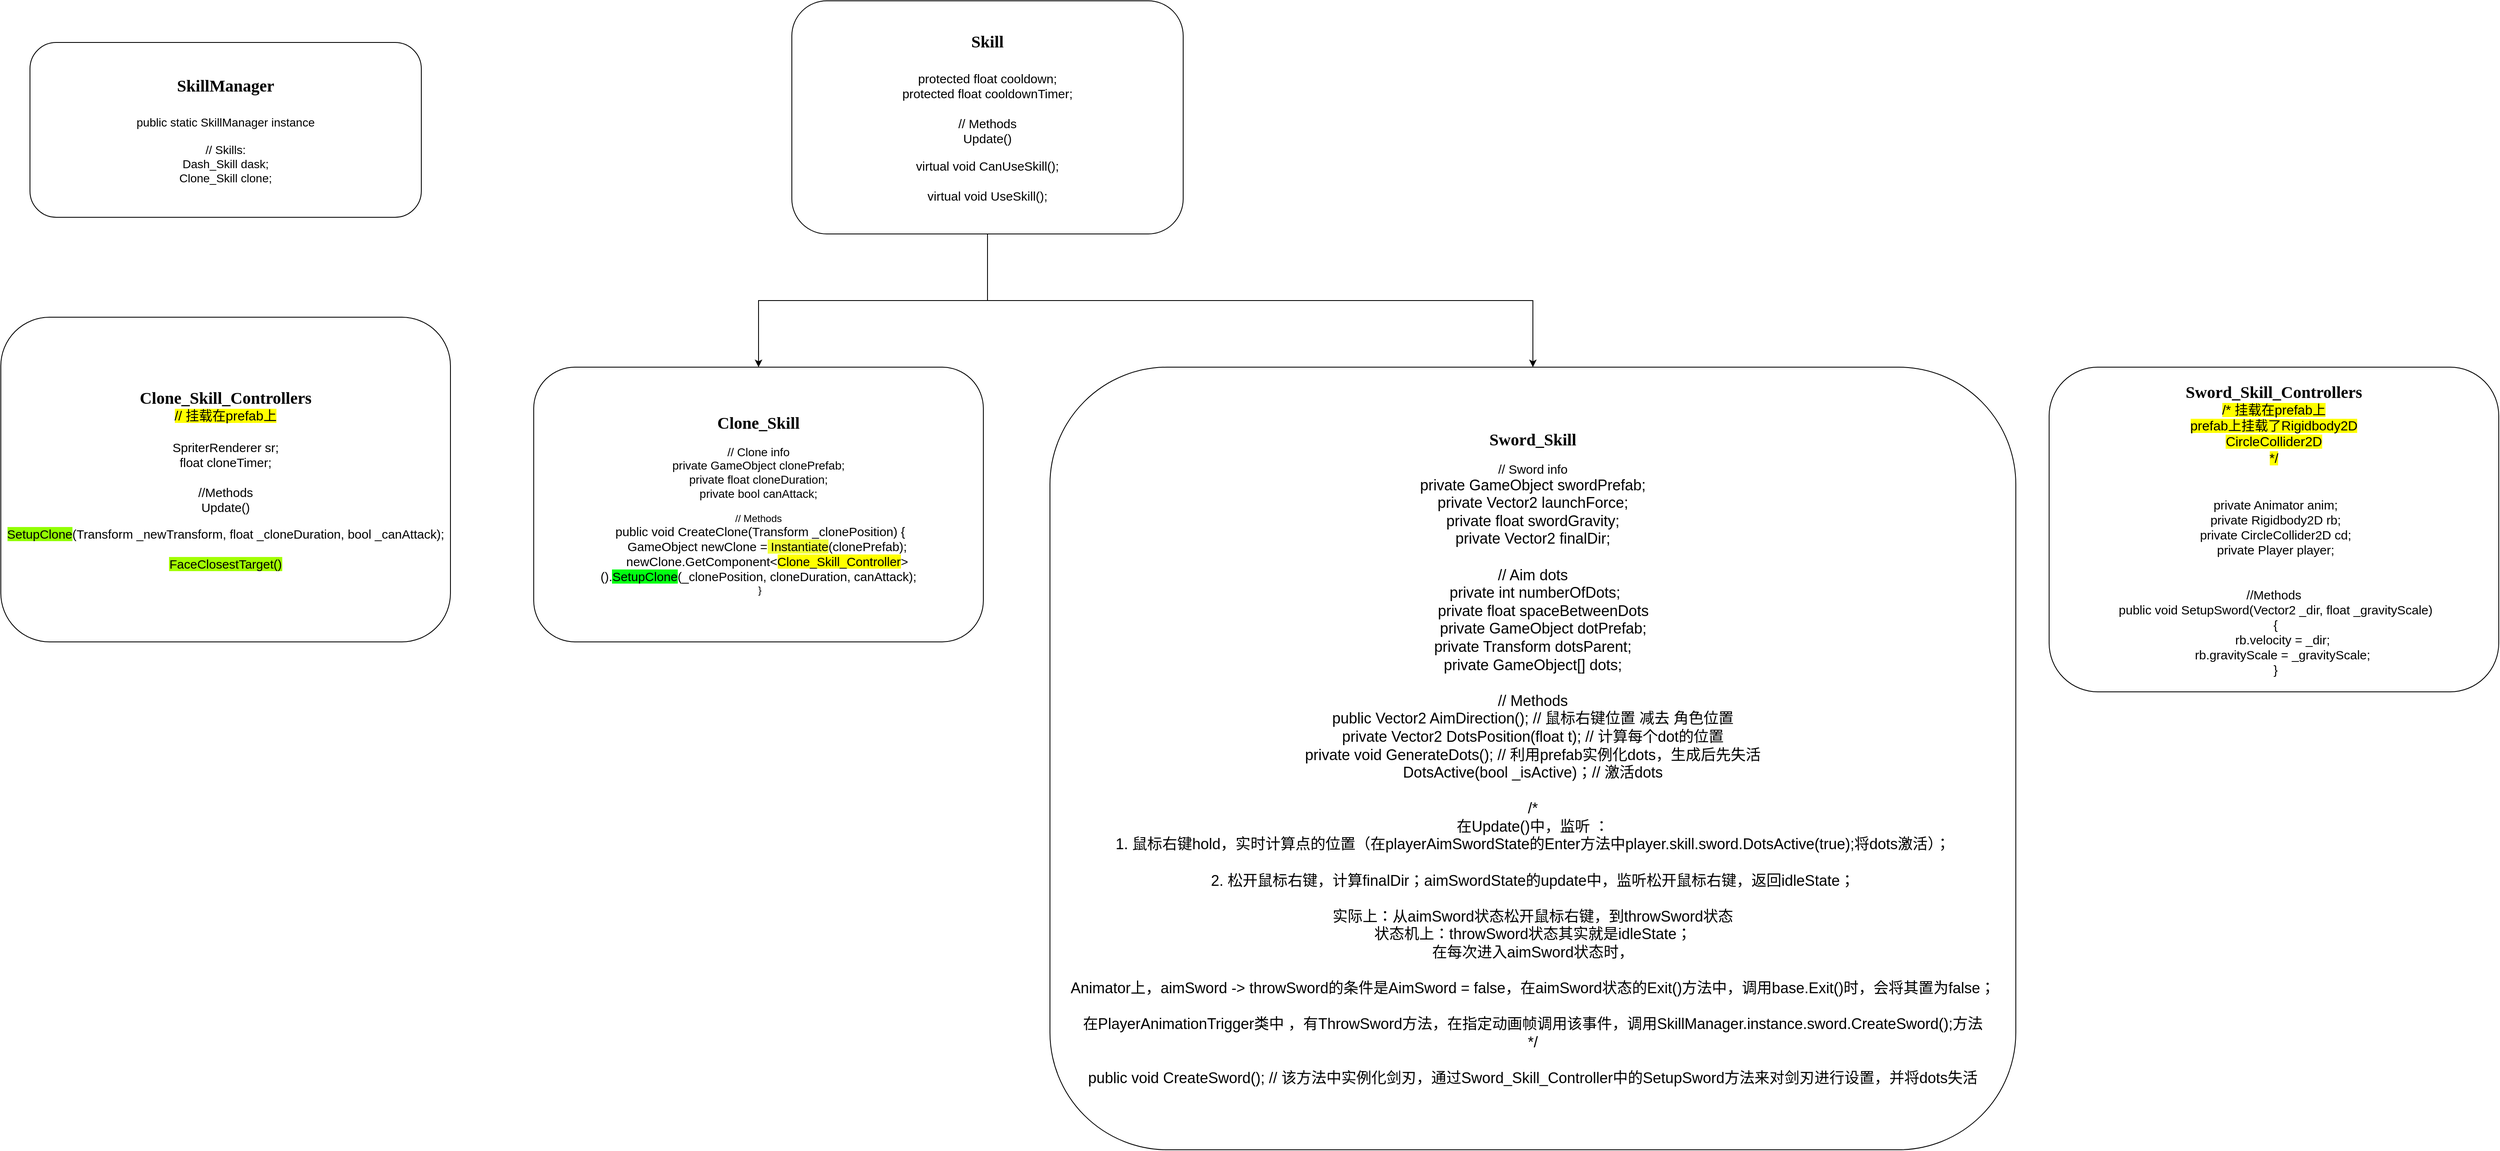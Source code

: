 <mxfile version="26.2.13">
  <diagram name="第 1 页" id="-2ZJdPU1EGzkgh0zn1c5">
    <mxGraphModel dx="3851" dy="1195" grid="1" gridSize="10" guides="1" tooltips="1" connect="1" arrows="1" fold="1" page="1" pageScale="1" pageWidth="827" pageHeight="1169" math="0" shadow="0">
      <root>
        <mxCell id="0" />
        <mxCell id="1" parent="0" />
        <mxCell id="gPpyHjLKl8rGHEcK-XGe-1" value="&lt;b&gt;&lt;font face=&quot;Comic Sans MS&quot; style=&quot;font-size: 20px;&quot;&gt;SkillManager&lt;/font&gt;&lt;/b&gt;&lt;div&gt;&lt;font face=&quot;Comic Sans MS&quot;&gt;&lt;span style=&quot;font-size: 20px;&quot;&gt;&lt;b&gt;&lt;br&gt;&lt;/b&gt;&lt;/span&gt;&lt;/font&gt;&lt;div&gt;&lt;font style=&quot;font-size: 14px;&quot;&gt;public static SkillManager instance&lt;/font&gt;&lt;/div&gt;&lt;div&gt;&lt;font style=&quot;font-size: 14px;&quot;&gt;&lt;br&gt;&lt;/font&gt;&lt;/div&gt;&lt;div&gt;&lt;font style=&quot;font-size: 14px;&quot;&gt;// Skills:&lt;/font&gt;&lt;/div&gt;&lt;div&gt;&lt;font style=&quot;font-size: 14px;&quot;&gt;Dash_Skill dask;&lt;/font&gt;&lt;/div&gt;&lt;div&gt;&lt;font style=&quot;font-size: 14px;&quot;&gt;Clone_Skill clone;&lt;/font&gt;&lt;/div&gt;&lt;/div&gt;" style="rounded=1;whiteSpace=wrap;html=1;" vertex="1" parent="1">
          <mxGeometry x="-895" y="80" width="470" height="210" as="geometry" />
        </mxCell>
        <mxCell id="gPpyHjLKl8rGHEcK-XGe-7" style="edgeStyle=orthogonalEdgeStyle;rounded=0;orthogonalLoop=1;jettySize=auto;html=1;" edge="1" parent="1" source="gPpyHjLKl8rGHEcK-XGe-6" target="gPpyHjLKl8rGHEcK-XGe-2">
          <mxGeometry relative="1" as="geometry" />
        </mxCell>
        <mxCell id="gPpyHjLKl8rGHEcK-XGe-11" style="edgeStyle=orthogonalEdgeStyle;rounded=0;orthogonalLoop=1;jettySize=auto;html=1;" edge="1" parent="1" source="gPpyHjLKl8rGHEcK-XGe-6" target="gPpyHjLKl8rGHEcK-XGe-9">
          <mxGeometry relative="1" as="geometry" />
        </mxCell>
        <mxCell id="gPpyHjLKl8rGHEcK-XGe-6" value="&lt;font face=&quot;Comic Sans MS&quot;&gt;&lt;span style=&quot;font-size: 20px;&quot;&gt;&lt;b&gt;Skill&lt;/b&gt;&lt;/span&gt;&lt;/font&gt;&lt;div&gt;&lt;font face=&quot;Comic Sans MS&quot;&gt;&lt;span style=&quot;font-size: 20px;&quot;&gt;&lt;b&gt;&lt;br&gt;&lt;/b&gt;&lt;/span&gt;&lt;/font&gt;&lt;div&gt;&lt;font style=&quot;font-size: 15px;&quot;&gt;protected float cooldown;&lt;/font&gt;&lt;/div&gt;&lt;div&gt;&lt;font style=&quot;font-size: 15px;&quot;&gt;protected float cooldownTimer;&lt;/font&gt;&lt;/div&gt;&lt;div&gt;&lt;font style=&quot;font-size: 15px;&quot;&gt;&lt;br&gt;&lt;/font&gt;&lt;/div&gt;&lt;div&gt;&lt;span style=&quot;font-size: 15px;&quot;&gt;// Methods&lt;/span&gt;&lt;/div&gt;&lt;div&gt;&lt;span style=&quot;font-size: 15px;&quot;&gt;Update()&lt;/span&gt;&lt;/div&gt;&lt;div&gt;&lt;br&gt;&lt;/div&gt;&lt;div&gt;&lt;font style=&quot;font-size: 15px;&quot;&gt;virtual void CanUseSkill();&lt;/font&gt;&lt;/div&gt;&lt;div&gt;&lt;span style=&quot;font-size: 15px;&quot;&gt;&lt;br&gt;&lt;/span&gt;&lt;/div&gt;&lt;div&gt;&lt;span style=&quot;font-size: 15px;&quot;&gt;virtual void UseSkill();&lt;/span&gt;&lt;/div&gt;&lt;/div&gt;" style="rounded=1;whiteSpace=wrap;html=1;" vertex="1" parent="1">
          <mxGeometry x="20" y="30" width="470" height="280" as="geometry" />
        </mxCell>
        <mxCell id="gPpyHjLKl8rGHEcK-XGe-2" value="&lt;font face=&quot;Comic Sans MS&quot; style=&quot;font-size: 20px;&quot;&gt;&lt;b&gt;Clone_Skill&lt;/b&gt;&lt;/font&gt;&lt;div&gt;&lt;br&gt;&lt;/div&gt;&lt;div&gt;&lt;font style=&quot;font-size: 14px;&quot;&gt;// Clone info&lt;/font&gt;&lt;/div&gt;&lt;div&gt;&lt;font style=&quot;font-size: 14px;&quot;&gt;private GameObject clonePrefab;&lt;/font&gt;&lt;/div&gt;&lt;div&gt;&lt;font style=&quot;font-size: 14px;&quot;&gt;private float cloneDuration;&lt;/font&gt;&lt;/div&gt;&lt;div&gt;&lt;font style=&quot;font-size: 14px;&quot;&gt;private bool canAttack;&lt;/font&gt;&lt;/div&gt;&lt;div&gt;&lt;br&gt;&lt;/div&gt;&lt;div&gt;// Methods&lt;/div&gt;&lt;div&gt;&lt;div&gt;&lt;font style=&quot;font-size: 15px;&quot;&gt;&amp;nbsp;public void CreateClone(Transform _clonePosition)&lt;span style=&quot;background-color: transparent; color: light-dark(rgb(0, 0, 0), rgb(255, 255, 255));&quot;&gt;&amp;nbsp;{&lt;/span&gt;&lt;/font&gt;&lt;/div&gt;&lt;div&gt;&lt;font style=&quot;font-size: 15px;&quot;&gt;&amp;nbsp; &amp;nbsp; &amp;nbsp;GameObject newClone =&lt;span style=&quot;background-color: rgb(241, 255, 57);&quot;&gt; Instantiate&lt;/span&gt;(clonePrefab);&lt;/font&gt;&lt;/div&gt;&lt;div&gt;&lt;font style=&quot;font-size: 15px;&quot;&gt;&amp;nbsp; &amp;nbsp; &amp;nbsp;newClone.GetComponent&amp;lt;&lt;span style=&quot;background-color: rgb(255, 255, 0);&quot;&gt;Clone_Skill_Controller&lt;/span&gt;&amp;gt;().&lt;span style=&quot;background-color: rgb(1, 255, 18);&quot;&gt;SetupClone&lt;/span&gt;(_clonePosition, cloneDuration, canAttack);&lt;/font&gt;&lt;/div&gt;&lt;div&gt;&amp;nbsp;}&lt;/div&gt;&lt;/div&gt;" style="whiteSpace=wrap;html=1;rounded=1;" vertex="1" parent="1">
          <mxGeometry x="-290" y="470" width="540" height="330" as="geometry" />
        </mxCell>
        <mxCell id="gPpyHjLKl8rGHEcK-XGe-5" value="&lt;font face=&quot;Comic Sans MS&quot; style=&quot;font-size: 20px;&quot;&gt;&lt;b&gt;Clone_Skill_Controllers&lt;/b&gt;&lt;/font&gt;&lt;div&gt;&lt;font style=&quot;font-size: 16px; background-color: light-dark(rgb(255, 255, 0), rgb(237, 237, 237));&quot;&gt;// 挂载在prefab上&lt;br&gt;&lt;/font&gt;&lt;/div&gt;&lt;div&gt;&lt;font style=&quot;font-size: 16px; background-color: light-dark(rgb(255, 255, 0), rgb(237, 237, 237));&quot;&gt;&lt;br&gt;&lt;/font&gt;&lt;/div&gt;&lt;div&gt;&lt;span style=&quot;background-color: transparent; color: light-dark(rgb(0, 0, 0), rgb(255, 255, 255));&quot;&gt;&lt;font style=&quot;font-size: 15px;&quot;&gt;SpriterRenderer sr;&lt;/font&gt;&lt;/span&gt;&lt;/div&gt;&lt;div&gt;&lt;span style=&quot;background-color: transparent; color: light-dark(rgb(0, 0, 0), rgb(255, 255, 255));&quot;&gt;&lt;font style=&quot;font-size: 15px;&quot;&gt;float cloneTimer;&lt;/font&gt;&lt;/span&gt;&lt;/div&gt;&lt;div&gt;&lt;span style=&quot;background-color: transparent; color: light-dark(rgb(0, 0, 0), rgb(255, 255, 255));&quot;&gt;&lt;font style=&quot;font-size: 15px;&quot;&gt;&lt;br&gt;&lt;/font&gt;&lt;/span&gt;&lt;/div&gt;&lt;div&gt;&lt;span style=&quot;background-color: transparent; color: light-dark(rgb(0, 0, 0), rgb(255, 255, 255));&quot;&gt;&lt;font style=&quot;font-size: 15px;&quot;&gt;//Methods&lt;/font&gt;&lt;/span&gt;&lt;/div&gt;&lt;div&gt;&lt;span style=&quot;background-color: transparent; color: light-dark(rgb(0, 0, 0), rgb(255, 255, 255));&quot;&gt;&lt;font style=&quot;font-size: 15px;&quot;&gt;Update()&lt;/font&gt;&lt;/span&gt;&lt;/div&gt;&lt;div&gt;&lt;br&gt;&lt;/div&gt;&lt;div&gt;&lt;span style=&quot;color: light-dark(rgb(0, 0, 0), rgb(255, 255, 255));&quot;&gt;&lt;font style=&quot;font-size: 15px;&quot;&gt;&lt;span style=&quot;background-color: rgb(146, 255, 3);&quot;&gt;SetupClone&lt;/span&gt;(Transform _newTransform, float _cloneDuration, bool _canAttack);&lt;/font&gt;&lt;/span&gt;&lt;/div&gt;&lt;div&gt;&lt;span style=&quot;background-color: transparent; font-size: 15px;&quot;&gt;&lt;br&gt;&lt;/span&gt;&lt;/div&gt;&lt;div&gt;&lt;font style=&quot;font-size: 15px; background-color: rgb(162, 255, 3);&quot;&gt;FaceClosestTarget()&lt;/font&gt;&lt;/div&gt;" style="whiteSpace=wrap;html=1;rounded=1;" vertex="1" parent="1">
          <mxGeometry x="-930" y="410" width="540" height="390" as="geometry" />
        </mxCell>
        <mxCell id="gPpyHjLKl8rGHEcK-XGe-9" value="&lt;font face=&quot;Comic Sans MS&quot; style=&quot;font-size: 20px;&quot;&gt;&lt;b&gt;Sword_Skill&lt;/b&gt;&lt;/font&gt;&lt;div&gt;&lt;br&gt;&lt;/div&gt;&lt;div&gt;&lt;font style=&quot;font-size: 15px;&quot;&gt;// Sword info&lt;/font&gt;&lt;/div&gt;&lt;div&gt;&lt;font style=&quot;font-size: 18px;&quot;&gt;private GameObject swordPrefab;&lt;/font&gt;&lt;/div&gt;&lt;div&gt;&lt;font style=&quot;font-size: 18px;&quot;&gt;private Vector2 launchForce;&lt;/font&gt;&lt;/div&gt;&lt;div&gt;&lt;font style=&quot;font-size: 18px;&quot;&gt;private float swordGravity;&lt;/font&gt;&lt;/div&gt;&lt;div&gt;&lt;font style=&quot;font-size: 18px;&quot;&gt;private Vector2 finalDir;&lt;/font&gt;&lt;/div&gt;&lt;div&gt;&lt;font style=&quot;font-size: 18px;&quot;&gt;&lt;br&gt;&lt;/font&gt;&lt;/div&gt;&lt;div&gt;&lt;font style=&quot;font-size: 18px;&quot;&gt;// Aim dots&lt;/font&gt;&lt;/div&gt;&lt;div&gt;&lt;div&gt;&lt;font style=&quot;font-size: 18px;&quot;&gt;&lt;font style=&quot;&quot;&gt;&amp;nbsp;&lt;/font&gt;&lt;span style=&quot;background-color: transparent;&quot;&gt;private int numberOfDots;&lt;/span&gt;&lt;/font&gt;&lt;/div&gt;&lt;div&gt;&lt;font style=&quot;font-size: 18px;&quot;&gt;&lt;font style=&quot;&quot;&gt;&amp;nbsp; &amp;nbsp; &amp;nbsp;&lt;/font&gt;&lt;span style=&quot;background-color: transparent;&quot;&gt;private float spaceBetweenDots&lt;/span&gt;&lt;/font&gt;&lt;/div&gt;&lt;div&gt;&lt;font style=&quot;font-size: 18px;&quot;&gt;&amp;nbsp; &amp;nbsp; &amp;nbsp;private GameObject dotPrefab;&lt;br&gt;&lt;/font&gt;&lt;/div&gt;&lt;/div&gt;&lt;div&gt;&lt;font style=&quot;font-size: 18px;&quot;&gt;private Transform dotsParent;&lt;/font&gt;&lt;/div&gt;&lt;div&gt;&lt;font style=&quot;font-size: 18px;&quot;&gt;private GameObject[] dots;&lt;/font&gt;&lt;/div&gt;&lt;div&gt;&lt;font style=&quot;font-size: 18px;&quot;&gt;&lt;br&gt;&lt;/font&gt;&lt;/div&gt;&lt;div&gt;&lt;font style=&quot;font-size: 18px;&quot;&gt;// Methods&lt;/font&gt;&lt;/div&gt;&lt;div&gt;&lt;font style=&quot;font-size: 18px;&quot;&gt;public Vector2 AimDirection(); // 鼠标右键位置 减去 角色位置&lt;/font&gt;&lt;/div&gt;&lt;div&gt;&lt;font style=&quot;font-size: 18px;&quot;&gt;private Vector2 DotsPosition(float t); // 计算每个dot的位置&lt;/font&gt;&lt;/div&gt;&lt;div&gt;&lt;font style=&quot;font-size: 18px;&quot;&gt;private void GenerateDots(); // 利用prefab实例化dots，生成后先失活&lt;/font&gt;&lt;/div&gt;&lt;div&gt;&lt;font style=&quot;font-size: 18px;&quot;&gt;DotsActive(bool _isActive)；// 激活dots&lt;/font&gt;&lt;/div&gt;&lt;div&gt;&lt;font style=&quot;font-size: 18px;&quot;&gt;&lt;br&gt;&lt;/font&gt;&lt;/div&gt;&lt;div&gt;&lt;font style=&quot;font-size: 18px;&quot;&gt;/*&lt;/font&gt;&lt;/div&gt;&lt;div&gt;&lt;font style=&quot;font-size: 18px;&quot;&gt;在Update()中，监听 ：&lt;/font&gt;&lt;/div&gt;&lt;div&gt;&lt;font style=&quot;font-size: 18px;&quot;&gt;1. 鼠标右键hold，实时计算点的位置（在playerAimSwordState的Enter方法中&lt;span style=&quot;background-color: transparent;&quot;&gt;player.skill.sword.DotsActive(true);将dots激活&lt;/span&gt;&lt;span style=&quot;background-color: transparent; color: light-dark(rgb(0, 0, 0), rgb(255, 255, 255));&quot;&gt;）；&lt;/span&gt;&lt;/font&gt;&lt;/div&gt;&lt;div&gt;&lt;span style=&quot;background-color: transparent; color: light-dark(rgb(0, 0, 0), rgb(255, 255, 255));&quot;&gt;&lt;font style=&quot;font-size: 18px;&quot;&gt;&lt;br&gt;&lt;/font&gt;&lt;/span&gt;&lt;/div&gt;&lt;div&gt;&lt;span style=&quot;background-color: transparent; color: light-dark(rgb(0, 0, 0), rgb(255, 255, 255));&quot;&gt;&lt;font style=&quot;font-size: 18px;&quot;&gt;2. 松开鼠标右键，计算finalDir；aimSwordState的update中，监听松开鼠标右键，返回idleState；&lt;/font&gt;&lt;/span&gt;&lt;/div&gt;&lt;div&gt;&lt;span style=&quot;background-color: transparent; color: light-dark(rgb(0, 0, 0), rgb(255, 255, 255));&quot;&gt;&lt;font style=&quot;font-size: 18px;&quot;&gt;&lt;br&gt;&lt;/font&gt;&lt;/span&gt;&lt;/div&gt;&lt;div&gt;&lt;span style=&quot;background-color: transparent; color: light-dark(rgb(0, 0, 0), rgb(255, 255, 255));&quot;&gt;&lt;font style=&quot;font-size: 18px;&quot;&gt;实际上：从aimSword状态松开鼠标右键，到throwSword状态&lt;/font&gt;&lt;/span&gt;&lt;/div&gt;&lt;div&gt;&lt;span style=&quot;background-color: transparent; color: light-dark(rgb(0, 0, 0), rgb(255, 255, 255));&quot;&gt;&lt;font style=&quot;font-size: 18px;&quot;&gt;状态机上：throwSword状态其实就是idleState；&lt;/font&gt;&lt;/span&gt;&lt;/div&gt;&lt;div&gt;&lt;span style=&quot;background-color: transparent; color: light-dark(rgb(0, 0, 0), rgb(255, 255, 255));&quot;&gt;&lt;font style=&quot;font-size: 18px;&quot;&gt;在每次进入aimSword状态时，&lt;/font&gt;&lt;/span&gt;&lt;/div&gt;&lt;div&gt;&lt;span style=&quot;background-color: transparent; color: light-dark(rgb(0, 0, 0), rgb(255, 255, 255));&quot;&gt;&lt;font style=&quot;font-size: 18px;&quot;&gt;&lt;br&gt;&lt;/font&gt;&lt;/span&gt;&lt;/div&gt;&lt;div&gt;&lt;font style=&quot;font-size: 18px;&quot;&gt;Animator上，aimSword -&amp;gt; throwSword的条件是AimSword = false，在aimSword状态的Exit()方法中，调用base.Exit()时，会将其置为false；&lt;/font&gt;&lt;/div&gt;&lt;div&gt;&lt;font style=&quot;font-size: 18px;&quot;&gt;&lt;br&gt;&lt;/font&gt;&lt;/div&gt;&lt;div&gt;&lt;font style=&quot;font-size: 18px;&quot;&gt;在PlayerAnimationTrigger类中 ，有ThrowSword方法，在指定动画帧调用该事件，调用&lt;span style=&quot;background-color: transparent;&quot;&gt;SkillManager.instance.sword.CreateSword();方法&lt;/span&gt;&lt;/font&gt;&lt;/div&gt;&lt;div&gt;&lt;font style=&quot;font-size: 18px;&quot;&gt;*/&lt;/font&gt;&lt;/div&gt;&lt;div&gt;&lt;font style=&quot;font-size: 18px;&quot;&gt;&lt;br&gt;&lt;/font&gt;&lt;/div&gt;&lt;div&gt;&lt;font style=&quot;font-size: 18px;&quot;&gt;public void CreateSword(); // 该方法中实例化剑刃，通过&lt;span style=&quot;background-color: transparent;&quot;&gt;Sword_Skill_Controller中的SetupSword方法来对剑刃进行设置，并将dots失活&lt;/span&gt;&lt;/font&gt;&lt;/div&gt;" style="whiteSpace=wrap;html=1;rounded=1;" vertex="1" parent="1">
          <mxGeometry x="330" y="470" width="1160" height="940" as="geometry" />
        </mxCell>
        <mxCell id="gPpyHjLKl8rGHEcK-XGe-10" value="&lt;font face=&quot;Comic Sans MS&quot; style=&quot;font-size: 20px;&quot;&gt;&lt;b&gt;Sword_Skill_Controllers&lt;/b&gt;&lt;/font&gt;&lt;div&gt;&lt;font style=&quot;font-size: 16px; background-color: light-dark(rgb(255, 255, 0), rgb(237, 237, 237));&quot;&gt;/* 挂载在prefab上&lt;br&gt;&lt;/font&gt;&lt;/div&gt;&lt;div&gt;&lt;font style=&quot;font-size: 16px; background-color: light-dark(rgb(255, 255, 0), rgb(237, 237, 237));&quot;&gt;prefab上挂载了Rigidbody2D&lt;/font&gt;&lt;/div&gt;&lt;div&gt;&lt;span style=&quot;font-size: 16px; background-color: rgb(255, 255, 0);&quot;&gt;CircleCollider2D&lt;/span&gt;&lt;/div&gt;&lt;div&gt;&lt;font style=&quot;font-size: 16px; background-color: light-dark(rgb(255, 255, 0), rgb(237, 237, 237));&quot;&gt;*/&lt;/font&gt;&lt;/div&gt;&lt;div&gt;&lt;font style=&quot;font-size: 16px; background-color: light-dark(rgb(255, 255, 0), rgb(237, 237, 237));&quot;&gt;&lt;br&gt;&lt;/font&gt;&lt;/div&gt;&lt;div&gt;&lt;font style=&quot;font-size: 16px; background-color: light-dark(rgb(255, 255, 0), rgb(237, 237, 237));&quot;&gt;&lt;br&gt;&lt;/font&gt;&lt;/div&gt;&lt;div&gt;&lt;div&gt;&lt;span style=&quot;font-size: 15px;&quot;&gt;&amp;nbsp;private Animator anim;&lt;/span&gt;&lt;/div&gt;&lt;div&gt;&lt;span style=&quot;font-size: 15px;&quot;&gt;&amp;nbsp;private Rigidbody2D rb;&lt;/span&gt;&lt;/div&gt;&lt;div&gt;&lt;span style=&quot;font-size: 15px;&quot;&gt;&amp;nbsp;private CircleCollider2D cd;&lt;/span&gt;&lt;/div&gt;&lt;div&gt;&lt;span style=&quot;font-size: 15px;&quot;&gt;&amp;nbsp;private Player player;&lt;/span&gt;&lt;/div&gt;&lt;/div&gt;&lt;div&gt;&lt;span style=&quot;font-size: 15px;&quot;&gt;&lt;br&gt;&lt;/span&gt;&lt;/div&gt;&lt;div&gt;&lt;span style=&quot;font-size: 15px;&quot;&gt;&lt;br&gt;&lt;/span&gt;&lt;/div&gt;&lt;div&gt;&lt;span style=&quot;background-color: transparent; color: light-dark(rgb(0, 0, 0), rgb(255, 255, 255));&quot;&gt;&lt;font style=&quot;font-size: 15px;&quot;&gt;//Methods&lt;/font&gt;&lt;/span&gt;&lt;/div&gt;&lt;div&gt;&lt;div&gt;&lt;span style=&quot;font-size: 15px;&quot;&gt;&amp;nbsp;public void SetupSword(Vector2 _dir, float _gravityScale)&lt;/span&gt;&lt;/div&gt;&lt;div&gt;&lt;span style=&quot;font-size: 15px;&quot;&gt;&amp;nbsp;{&lt;/span&gt;&lt;/div&gt;&lt;div&gt;&lt;span style=&quot;font-size: 15px;&quot;&gt;&amp;nbsp; &amp;nbsp; &amp;nbsp;rb.velocity = _dir;&lt;/span&gt;&lt;/div&gt;&lt;div&gt;&lt;span style=&quot;font-size: 15px;&quot;&gt;&amp;nbsp; &amp;nbsp; &amp;nbsp;rb.gravityScale = _gravityScale;&lt;/span&gt;&lt;/div&gt;&lt;div&gt;&lt;span style=&quot;font-size: 15px;&quot;&gt;&amp;nbsp;}&lt;/span&gt;&lt;/div&gt;&lt;/div&gt;" style="whiteSpace=wrap;html=1;rounded=1;" vertex="1" parent="1">
          <mxGeometry x="1530" y="470" width="540" height="390" as="geometry" />
        </mxCell>
      </root>
    </mxGraphModel>
  </diagram>
</mxfile>
